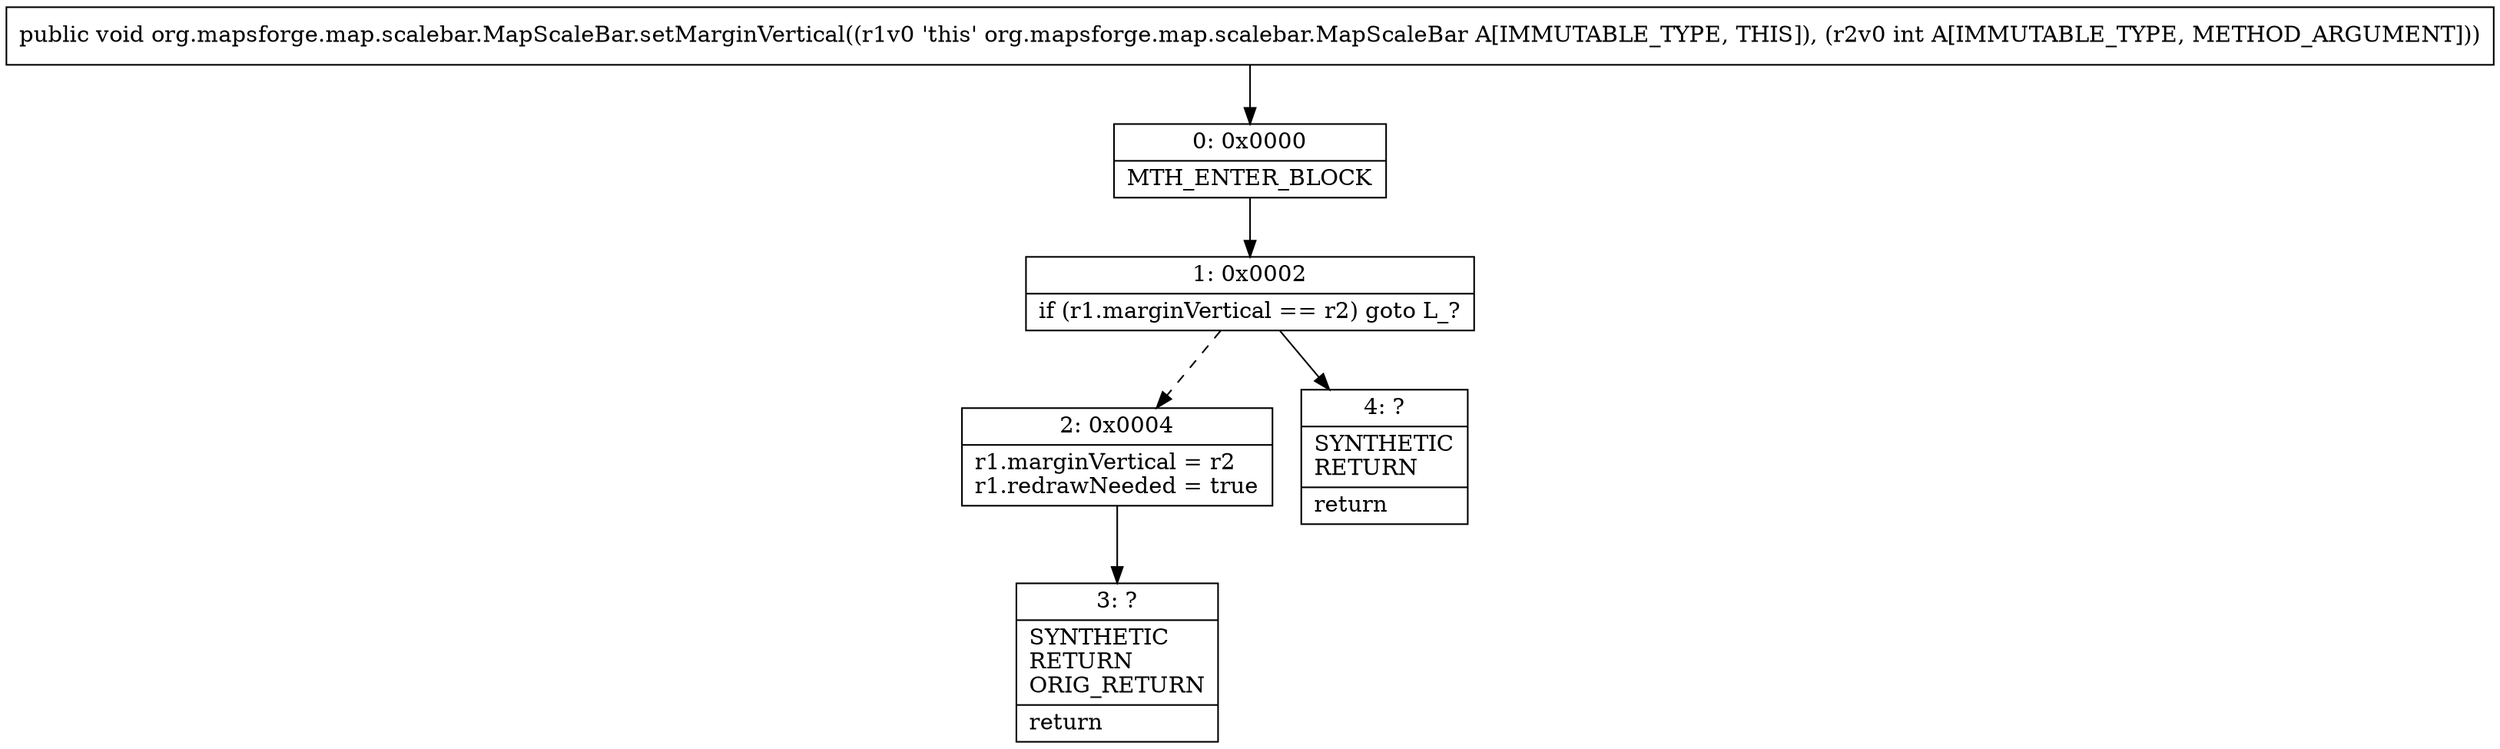 digraph "CFG fororg.mapsforge.map.scalebar.MapScaleBar.setMarginVertical(I)V" {
Node_0 [shape=record,label="{0\:\ 0x0000|MTH_ENTER_BLOCK\l}"];
Node_1 [shape=record,label="{1\:\ 0x0002|if (r1.marginVertical == r2) goto L_?\l}"];
Node_2 [shape=record,label="{2\:\ 0x0004|r1.marginVertical = r2\lr1.redrawNeeded = true\l}"];
Node_3 [shape=record,label="{3\:\ ?|SYNTHETIC\lRETURN\lORIG_RETURN\l|return\l}"];
Node_4 [shape=record,label="{4\:\ ?|SYNTHETIC\lRETURN\l|return\l}"];
MethodNode[shape=record,label="{public void org.mapsforge.map.scalebar.MapScaleBar.setMarginVertical((r1v0 'this' org.mapsforge.map.scalebar.MapScaleBar A[IMMUTABLE_TYPE, THIS]), (r2v0 int A[IMMUTABLE_TYPE, METHOD_ARGUMENT])) }"];
MethodNode -> Node_0;
Node_0 -> Node_1;
Node_1 -> Node_2[style=dashed];
Node_1 -> Node_4;
Node_2 -> Node_3;
}

